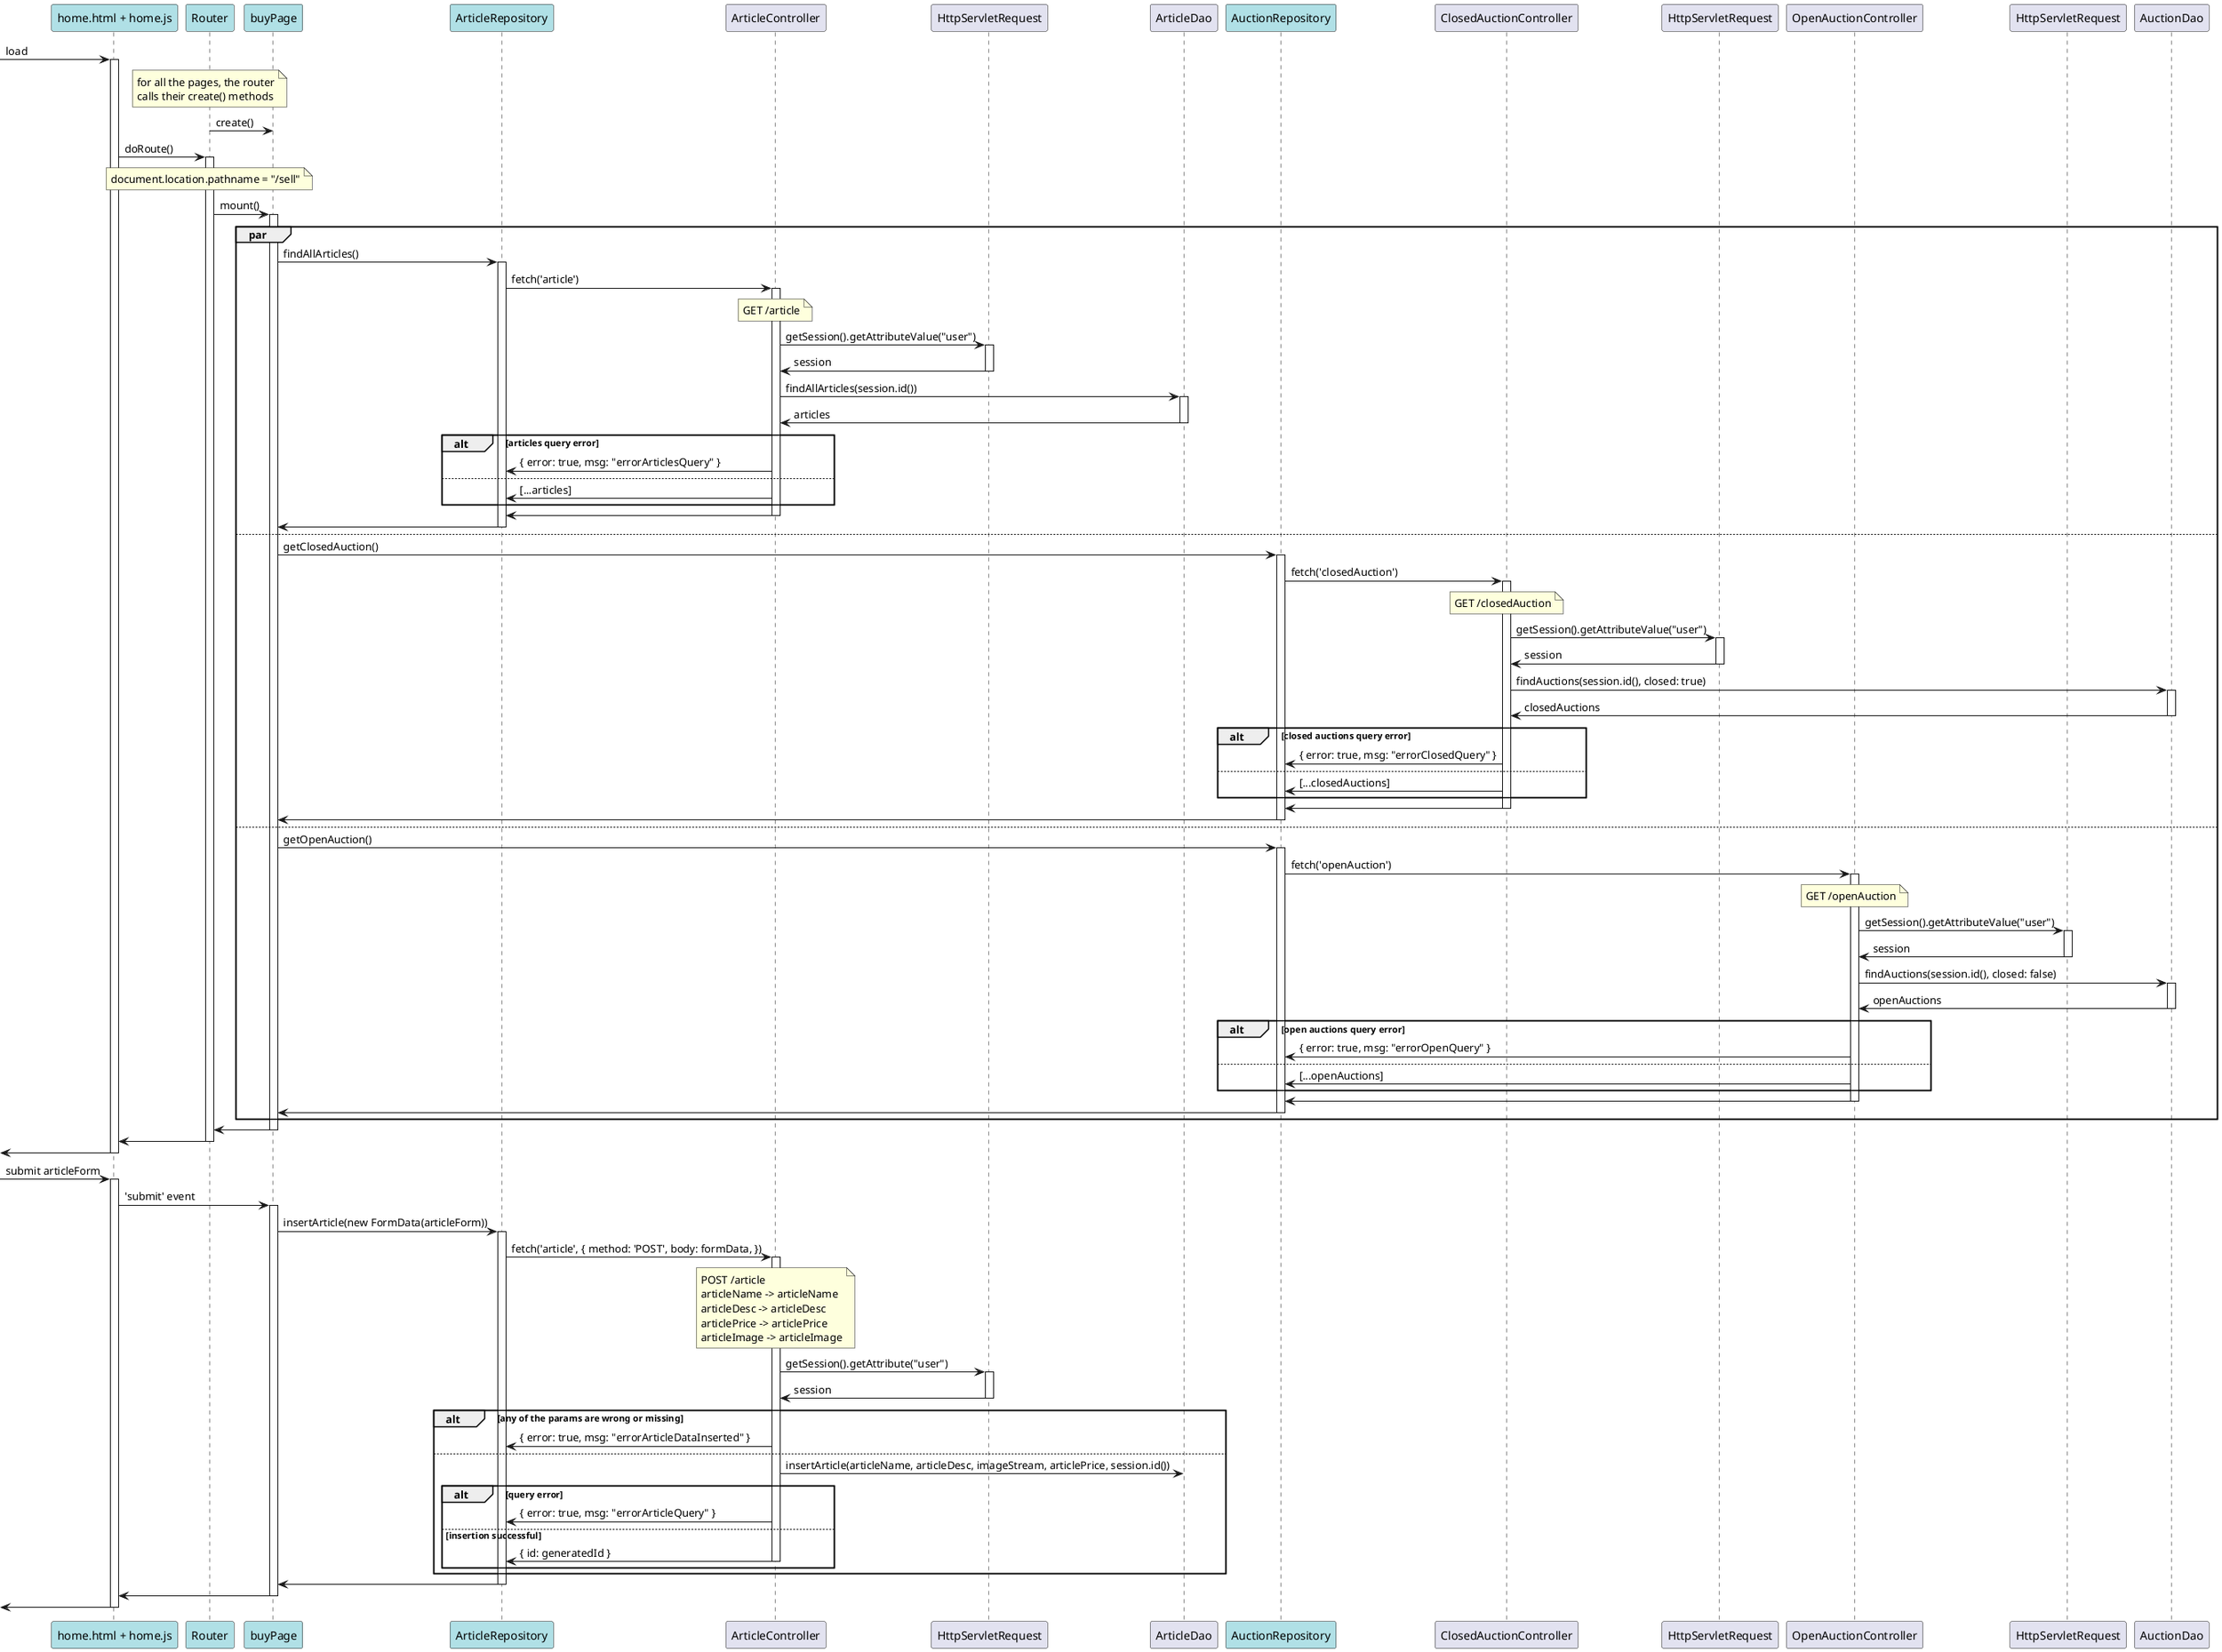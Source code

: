 @startuml
participant "home.html + home.js" as js #powderblue
participant Router as router #powderblue
participant buyPage as page #powderblue
participant ArticleRepository as articlesRepo #powderblue
participant ArticleController as articlesServlet
participant HttpServletRequest as articlesReq
participant ArticleDao
participant AuctionRepository as auctionsRepo #powderblue
participant ClosedAuctionController as closedAuctionsServlet
participant HttpServletRequest as closedAuctionsReq
participant OpenAuctionController as openAuctionsServlet
participant HttpServletRequest as openAuctionsReq
participant AuctionDao

-> js ++ : load
note over router
    for all the pages, the router
    calls their create() methods
end note
router -> page : create()

js -> router ++ : doRoute()
note over router
    document.location.pathname = "/sell"
end note

router -> page ++ : mount()

par
    page -> articlesRepo ++ : findAllArticles()
    articlesRepo -> articlesServlet ++ : fetch('article')

    note over articlesServlet
        GET /article
    end note

    articlesServlet -> articlesReq ++ : getSession().getAttributeValue("user")
    articlesReq -> articlesServlet -- : session

    articlesServlet -> ArticleDao ++ : findAllArticles(session.id())
    articlesServlet <- ArticleDao -- : articles
    alt articles query error
        articlesServlet -> articlesRepo : { error: true, msg: "errorArticlesQuery" }
    else
        articlesServlet -> articlesRepo : [...articles]
    end

    articlesServlet -> articlesRepo --
    articlesRepo -> page --
else
    page -> auctionsRepo ++ : getClosedAuction()
    auctionsRepo -> closedAuctionsServlet ++ : fetch('closedAuction')

    note over closedAuctionsServlet
        GET /closedAuction
    end note

    closedAuctionsServlet -> closedAuctionsReq ++ : getSession().getAttributeValue("user")
    closedAuctionsReq -> closedAuctionsServlet -- : session

    closedAuctionsServlet -> AuctionDao ++ : findAuctions(session.id(), closed: true)
    closedAuctionsServlet <- AuctionDao -- : closedAuctions
    alt closed auctions query error
        closedAuctionsServlet -> auctionsRepo : { error: true, msg: "errorClosedQuery" }
    else
        closedAuctionsServlet -> auctionsRepo : [...closedAuctions]
    end

    closedAuctionsServlet -> auctionsRepo --
    auctionsRepo -> page --
else
    page -> auctionsRepo ++ : getOpenAuction()
    auctionsRepo -> openAuctionsServlet ++ : fetch('openAuction')

    note over openAuctionsServlet
        GET /openAuction
    end note

    openAuctionsServlet -> openAuctionsReq ++ : getSession().getAttributeValue("user")
    openAuctionsReq -> openAuctionsServlet -- : session

    openAuctionsServlet -> AuctionDao ++ : findAuctions(session.id(), closed: false)
    openAuctionsServlet <- AuctionDao -- : openAuctions
    alt open auctions query error
        openAuctionsServlet -> auctionsRepo : { error: true, msg: "errorOpenQuery" }
    else
        openAuctionsServlet -> auctionsRepo : [...openAuctions]
    end

    openAuctionsServlet -> auctionsRepo --
    auctionsRepo -> page --
end

router <- page --
js <- router --
<- js --

-> js ++ : submit articleForm
js -> page ++ : 'submit' event
page -> articlesRepo ++ : insertArticle(new FormData(articleForm))

articlesRepo -> articlesServlet ++ :  fetch('article', { method: 'POST', body: formData, })

note over articlesServlet
    POST /article
    articleName -> articleName
    articleDesc -> articleDesc
    articlePrice -> articlePrice
    articleImage -> articleImage
end note

articlesServlet -> articlesReq ++ : getSession().getAttribute("user")
articlesReq -> articlesServlet -- : session

alt any of the params are wrong or missing
    articlesServlet -> articlesRepo : { error: true, msg: "errorArticleDataInserted" }
else
    articlesServlet -> ArticleDao : insertArticle(articleName, articleDesc, imageStream, articlePrice, session.id())
    alt query error
        articlesServlet -> articlesRepo : { error: true, msg: "errorArticleQuery" }
    else insertion successful
        articlesServlet -> articlesRepo -- : { id: generatedId }
    end
end

articlesRepo -> page --
page -> js --
<- js --

@enduml